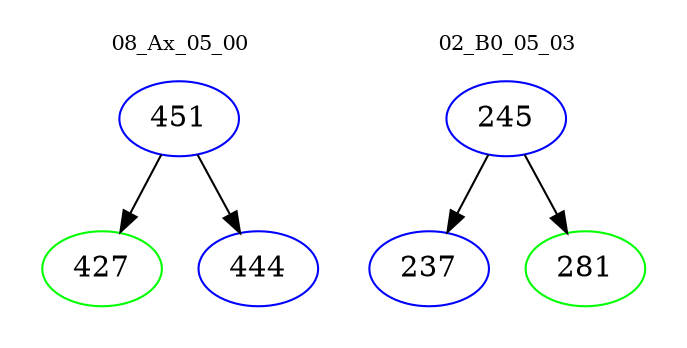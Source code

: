 digraph{
subgraph cluster_0 {
color = white
label = "08_Ax_05_00";
fontsize=10;
T0_451 [label="451", color="blue"]
T0_451 -> T0_427 [color="black"]
T0_427 [label="427", color="green"]
T0_451 -> T0_444 [color="black"]
T0_444 [label="444", color="blue"]
}
subgraph cluster_1 {
color = white
label = "02_B0_05_03";
fontsize=10;
T1_245 [label="245", color="blue"]
T1_245 -> T1_237 [color="black"]
T1_237 [label="237", color="blue"]
T1_245 -> T1_281 [color="black"]
T1_281 [label="281", color="green"]
}
}
